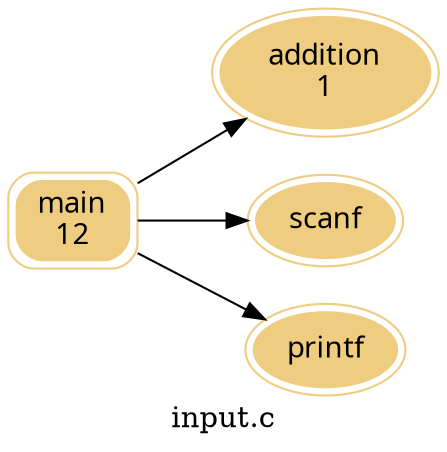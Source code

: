 digraph G {
node [peripheries=2 style="filled,rounded" fontname="Vera Sans Mono" color="#eecc80"];
rankdir=LR;
label="input.c"
main [shape=box];
addition[label="addition\n1" color="#eecc80" shape=ellipse];

scanf[label="scanf" color="#eecc80" shape=ellipse];

main[label="main\n12" color="#eecc80" shape=box];

printf[label="printf" color="#eecc80" shape=ellipse];

edge [color="#000000"];

main->addition
edge [color="#000000"];

main->scanf
edge [color="#000000"];

main->printf
}
